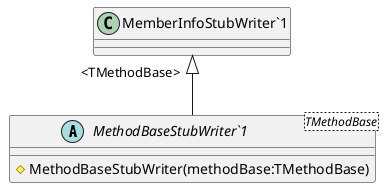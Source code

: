 @startuml
abstract class "MethodBaseStubWriter`1"<TMethodBase> {
    # MethodBaseStubWriter(methodBase:TMethodBase)
}
"MemberInfoStubWriter`1" "<TMethodBase>" <|-- "MethodBaseStubWriter`1"
@enduml
